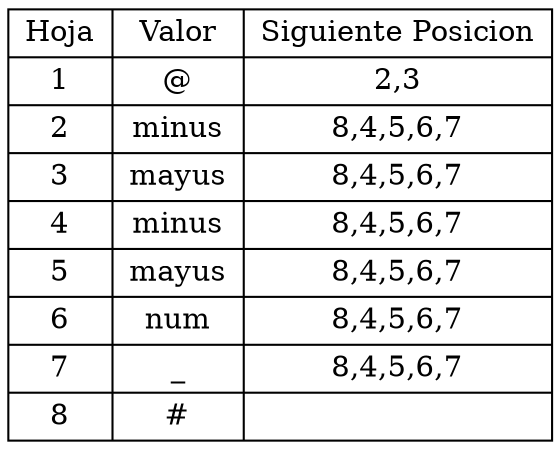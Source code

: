 digraph G{
rankdir=UD
node[shape=box]
concentrate=true
nodotabla[shape=record label="{Hoja|1|2|3|4|5|6|7|8}|{Valor|@|minus|mayus|minus|mayus|num|_|#}|{Siguiente Posicion|2,3|8,4,5,6,7|8,4,5,6,7|8,4,5,6,7|8,4,5,6,7|8,4,5,6,7|8,4,5,6,7|}"]
}
